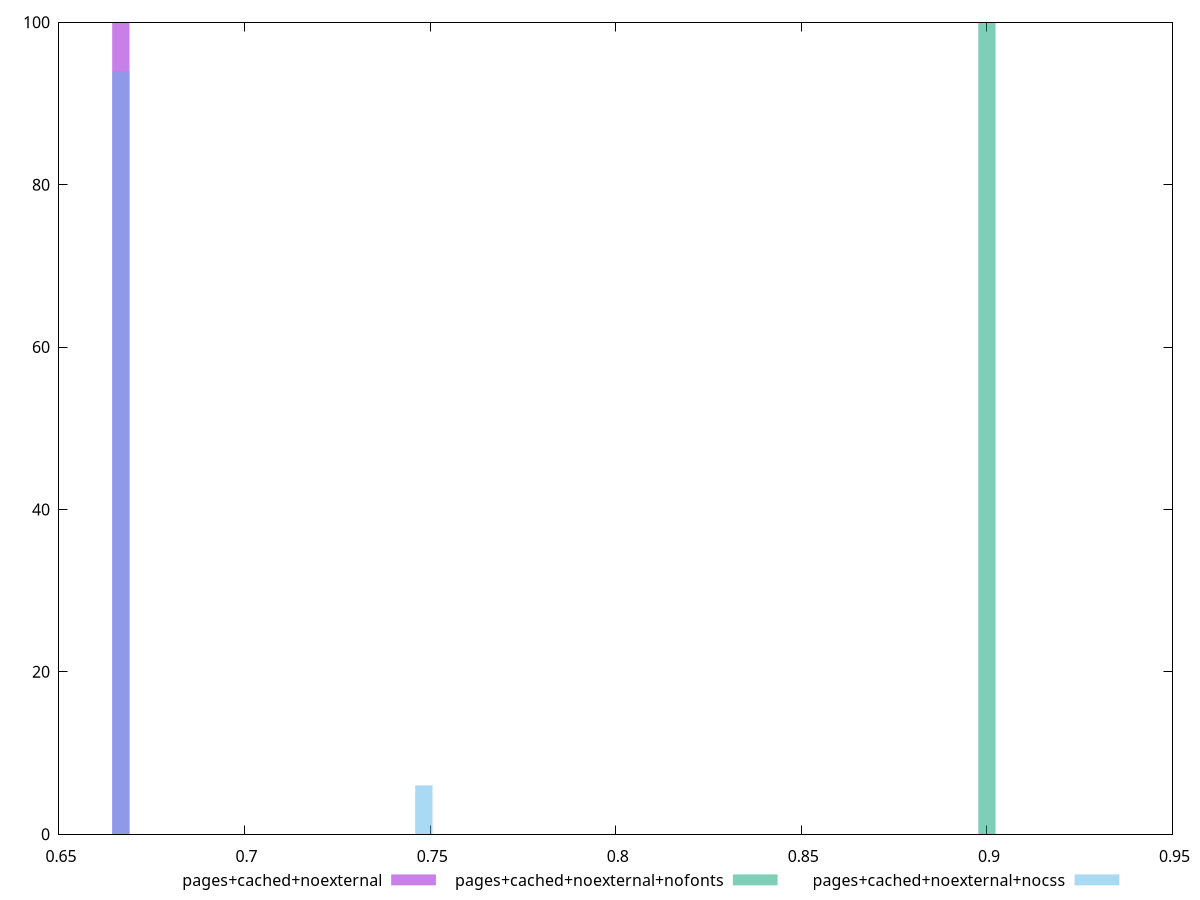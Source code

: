 $_pagesCachedNoexternal <<EOF
0.6666666666666667 100
EOF
$_pagesCachedNoexternalNofonts <<EOF
0.9 100
EOF
$_pagesCachedNoexternalNocss <<EOF
0.6666664206427918 94
0.7482990435786439 6
EOF
set key outside below
set terminal pngcairo
set output "report_00005_2020-11-02T22-26-11.212Z/uses-text-compression/uses-text-compression_pages+cached+noexternal_pages+cached+noexternal+nofonts_pages+cached+noexternal+nocss+hist.png"
set boxwidth 0.004666671587144165
set style fill transparent solid 0.5 noborder
set yrange [0:100]
plot $_pagesCachedNoexternal title "pages+cached+noexternal" with boxes ,$_pagesCachedNoexternalNofonts title "pages+cached+noexternal+nofonts" with boxes ,$_pagesCachedNoexternalNocss title "pages+cached+noexternal+nocss" with boxes ,